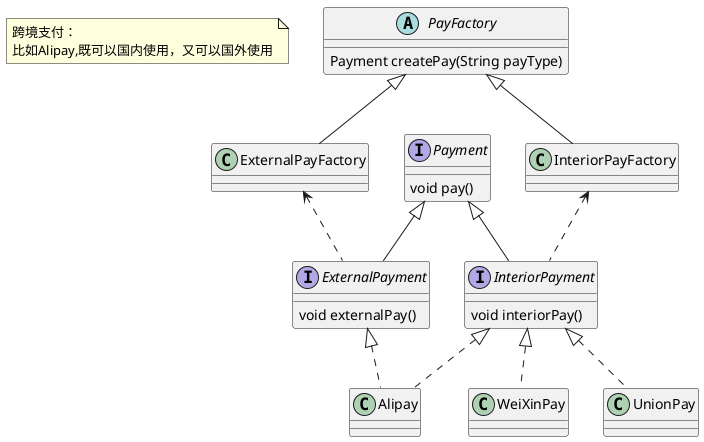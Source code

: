 @startuml
note as n1
跨境支付：
比如Alipay,既可以国内使用，又可以国外使用
end note

interface Payment
Payment : void pay()

interface ExternalPayment
ExternalPayment : void externalPay()
interface InteriorPayment
InteriorPayment : void interiorPay()

Payment <|-- ExternalPayment
Payment <|-- InteriorPayment

class Alipay
class WeiXinPay
class UnionPay
InteriorPayment <|.. Alipay
ExternalPayment <|.. Alipay
InteriorPayment <|.. WeiXinPay
InteriorPayment <|.. UnionPay

Abstract PayFactory
PayFactory : Payment createPay(String payType)

class ExternalPayFactory
class InteriorPayFactory

PayFactory <|-- ExternalPayFactory
PayFactory <|-- InteriorPayFactory

ExternalPayFactory <.. ExternalPayment
InteriorPayFactory <.. InteriorPayment



@enduml
